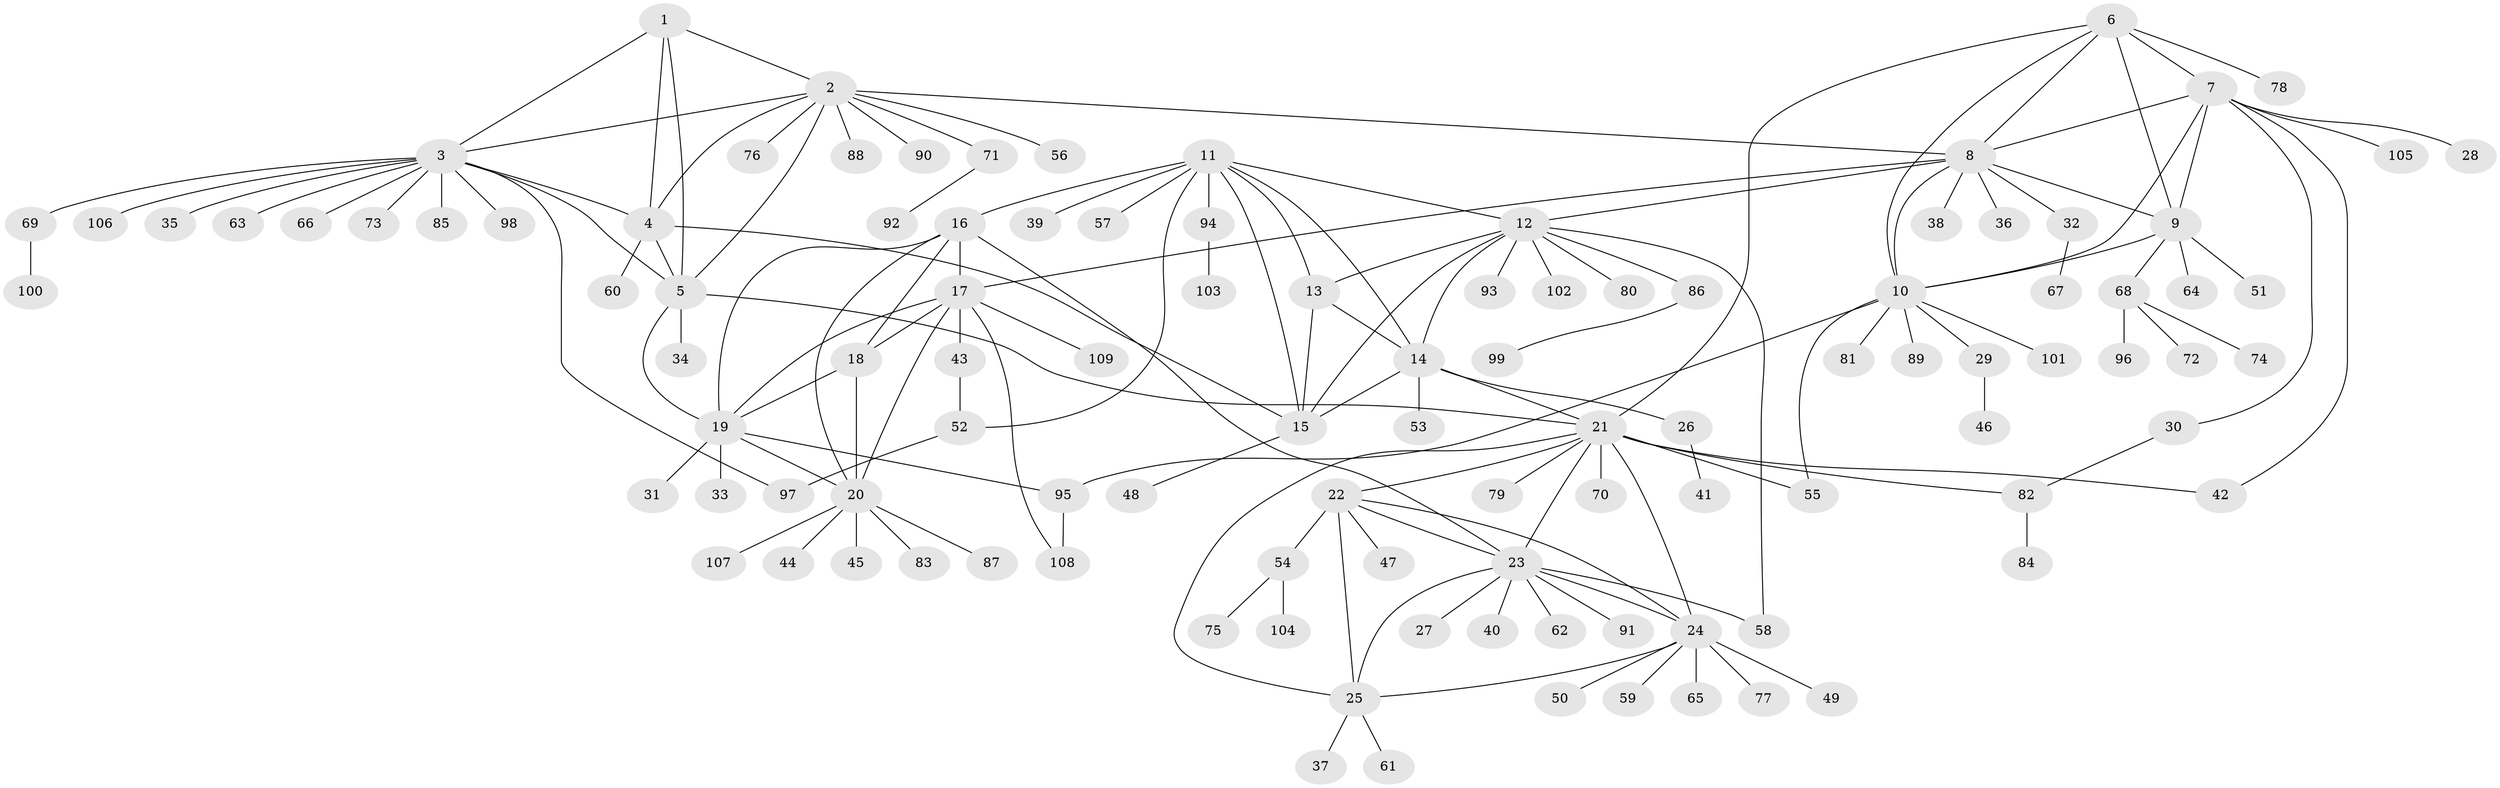 // coarse degree distribution, {4: 0.03529411764705882, 9: 0.011764705882352941, 13: 0.023529411764705882, 6: 0.023529411764705882, 8: 0.07058823529411765, 7: 0.023529411764705882, 10: 0.023529411764705882, 3: 0.058823529411764705, 5: 0.011764705882352941, 11: 0.011764705882352941, 1: 0.6352941176470588, 2: 0.07058823529411765}
// Generated by graph-tools (version 1.1) at 2025/24/03/03/25 07:24:13]
// undirected, 109 vertices, 152 edges
graph export_dot {
graph [start="1"]
  node [color=gray90,style=filled];
  1;
  2;
  3;
  4;
  5;
  6;
  7;
  8;
  9;
  10;
  11;
  12;
  13;
  14;
  15;
  16;
  17;
  18;
  19;
  20;
  21;
  22;
  23;
  24;
  25;
  26;
  27;
  28;
  29;
  30;
  31;
  32;
  33;
  34;
  35;
  36;
  37;
  38;
  39;
  40;
  41;
  42;
  43;
  44;
  45;
  46;
  47;
  48;
  49;
  50;
  51;
  52;
  53;
  54;
  55;
  56;
  57;
  58;
  59;
  60;
  61;
  62;
  63;
  64;
  65;
  66;
  67;
  68;
  69;
  70;
  71;
  72;
  73;
  74;
  75;
  76;
  77;
  78;
  79;
  80;
  81;
  82;
  83;
  84;
  85;
  86;
  87;
  88;
  89;
  90;
  91;
  92;
  93;
  94;
  95;
  96;
  97;
  98;
  99;
  100;
  101;
  102;
  103;
  104;
  105;
  106;
  107;
  108;
  109;
  1 -- 2;
  1 -- 3;
  1 -- 4;
  1 -- 5;
  2 -- 3;
  2 -- 4;
  2 -- 5;
  2 -- 8;
  2 -- 56;
  2 -- 71;
  2 -- 76;
  2 -- 88;
  2 -- 90;
  3 -- 4;
  3 -- 5;
  3 -- 35;
  3 -- 63;
  3 -- 66;
  3 -- 69;
  3 -- 73;
  3 -- 85;
  3 -- 97;
  3 -- 98;
  3 -- 106;
  4 -- 5;
  4 -- 15;
  4 -- 60;
  5 -- 19;
  5 -- 21;
  5 -- 34;
  6 -- 7;
  6 -- 8;
  6 -- 9;
  6 -- 10;
  6 -- 21;
  6 -- 78;
  7 -- 8;
  7 -- 9;
  7 -- 10;
  7 -- 28;
  7 -- 30;
  7 -- 42;
  7 -- 105;
  8 -- 9;
  8 -- 10;
  8 -- 12;
  8 -- 17;
  8 -- 32;
  8 -- 36;
  8 -- 38;
  9 -- 10;
  9 -- 51;
  9 -- 64;
  9 -- 68;
  10 -- 29;
  10 -- 55;
  10 -- 81;
  10 -- 89;
  10 -- 95;
  10 -- 101;
  11 -- 12;
  11 -- 13;
  11 -- 14;
  11 -- 15;
  11 -- 16;
  11 -- 39;
  11 -- 52;
  11 -- 57;
  11 -- 94;
  12 -- 13;
  12 -- 14;
  12 -- 15;
  12 -- 58;
  12 -- 80;
  12 -- 86;
  12 -- 93;
  12 -- 102;
  13 -- 14;
  13 -- 15;
  14 -- 15;
  14 -- 21;
  14 -- 26;
  14 -- 53;
  15 -- 48;
  16 -- 17;
  16 -- 18;
  16 -- 19;
  16 -- 20;
  16 -- 23;
  17 -- 18;
  17 -- 19;
  17 -- 20;
  17 -- 43;
  17 -- 108;
  17 -- 109;
  18 -- 19;
  18 -- 20;
  19 -- 20;
  19 -- 31;
  19 -- 33;
  19 -- 95;
  20 -- 44;
  20 -- 45;
  20 -- 83;
  20 -- 87;
  20 -- 107;
  21 -- 22;
  21 -- 23;
  21 -- 24;
  21 -- 25;
  21 -- 42;
  21 -- 55;
  21 -- 70;
  21 -- 79;
  21 -- 82;
  22 -- 23;
  22 -- 24;
  22 -- 25;
  22 -- 47;
  22 -- 54;
  23 -- 24;
  23 -- 25;
  23 -- 27;
  23 -- 40;
  23 -- 58;
  23 -- 62;
  23 -- 91;
  24 -- 25;
  24 -- 49;
  24 -- 50;
  24 -- 59;
  24 -- 65;
  24 -- 77;
  25 -- 37;
  25 -- 61;
  26 -- 41;
  29 -- 46;
  30 -- 82;
  32 -- 67;
  43 -- 52;
  52 -- 97;
  54 -- 75;
  54 -- 104;
  68 -- 72;
  68 -- 74;
  68 -- 96;
  69 -- 100;
  71 -- 92;
  82 -- 84;
  86 -- 99;
  94 -- 103;
  95 -- 108;
}
